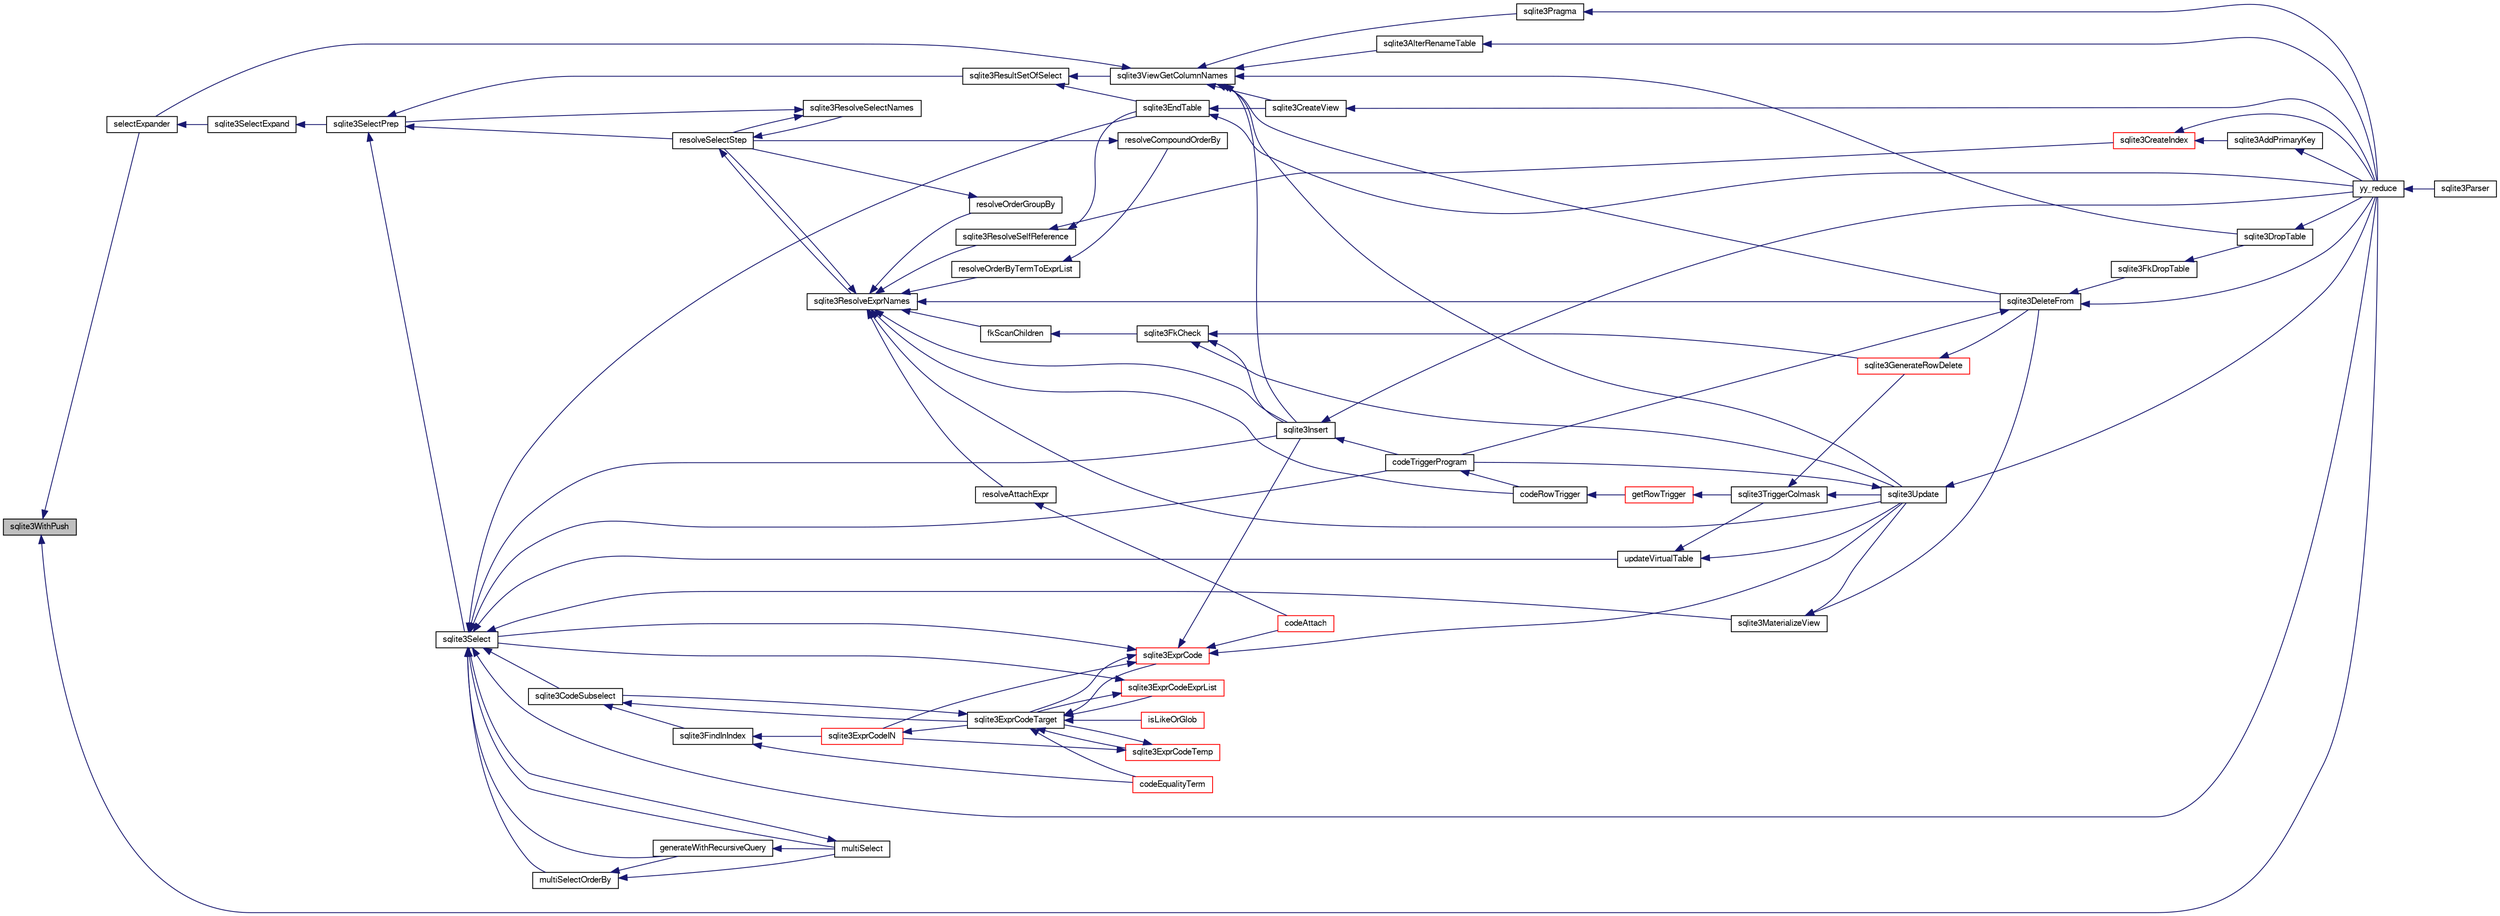 digraph "sqlite3WithPush"
{
  edge [fontname="FreeSans",fontsize="10",labelfontname="FreeSans",labelfontsize="10"];
  node [fontname="FreeSans",fontsize="10",shape=record];
  rankdir="LR";
  Node821217 [label="sqlite3WithPush",height=0.2,width=0.4,color="black", fillcolor="grey75", style="filled", fontcolor="black"];
  Node821217 -> Node821218 [dir="back",color="midnightblue",fontsize="10",style="solid",fontname="FreeSans"];
  Node821218 [label="selectExpander",height=0.2,width=0.4,color="black", fillcolor="white", style="filled",URL="$sqlite3_8c.html#abee977318fbf74531340c6e41b0ca953"];
  Node821218 -> Node821219 [dir="back",color="midnightblue",fontsize="10",style="solid",fontname="FreeSans"];
  Node821219 [label="sqlite3SelectExpand",height=0.2,width=0.4,color="black", fillcolor="white", style="filled",URL="$sqlite3_8c.html#ae55acd1d8219505e629c2148950fa3de"];
  Node821219 -> Node821220 [dir="back",color="midnightblue",fontsize="10",style="solid",fontname="FreeSans"];
  Node821220 [label="sqlite3SelectPrep",height=0.2,width=0.4,color="black", fillcolor="white", style="filled",URL="$sqlite3_8c.html#aa4385bd53c0a43dea72fbc23cc78e1c6"];
  Node821220 -> Node821221 [dir="back",color="midnightblue",fontsize="10",style="solid",fontname="FreeSans"];
  Node821221 [label="resolveSelectStep",height=0.2,width=0.4,color="black", fillcolor="white", style="filled",URL="$sqlite3_8c.html#a0b9015a9e505c63fd104dcbad672c814"];
  Node821221 -> Node821222 [dir="back",color="midnightblue",fontsize="10",style="solid",fontname="FreeSans"];
  Node821222 [label="sqlite3ResolveExprNames",height=0.2,width=0.4,color="black", fillcolor="white", style="filled",URL="$sqlite3_8c.html#a537cf717a3f847807d3a3fd65da636ad"];
  Node821222 -> Node821223 [dir="back",color="midnightblue",fontsize="10",style="solid",fontname="FreeSans"];
  Node821223 [label="resolveOrderByTermToExprList",height=0.2,width=0.4,color="black", fillcolor="white", style="filled",URL="$sqlite3_8c.html#ac7f7eabdc769257622ad90aac3e02fe6"];
  Node821223 -> Node821224 [dir="back",color="midnightblue",fontsize="10",style="solid",fontname="FreeSans"];
  Node821224 [label="resolveCompoundOrderBy",height=0.2,width=0.4,color="black", fillcolor="white", style="filled",URL="$sqlite3_8c.html#a462c5aa49cfd6aad6a92fa60ddefc569"];
  Node821224 -> Node821221 [dir="back",color="midnightblue",fontsize="10",style="solid",fontname="FreeSans"];
  Node821222 -> Node821225 [dir="back",color="midnightblue",fontsize="10",style="solid",fontname="FreeSans"];
  Node821225 [label="resolveOrderGroupBy",height=0.2,width=0.4,color="black", fillcolor="white", style="filled",URL="$sqlite3_8c.html#a4dc8ed6177a5de887eae1010992e3d00"];
  Node821225 -> Node821221 [dir="back",color="midnightblue",fontsize="10",style="solid",fontname="FreeSans"];
  Node821222 -> Node821221 [dir="back",color="midnightblue",fontsize="10",style="solid",fontname="FreeSans"];
  Node821222 -> Node821226 [dir="back",color="midnightblue",fontsize="10",style="solid",fontname="FreeSans"];
  Node821226 [label="sqlite3ResolveSelfReference",height=0.2,width=0.4,color="black", fillcolor="white", style="filled",URL="$sqlite3_8c.html#ab524095a849de78f8728167d19336094"];
  Node821226 -> Node821227 [dir="back",color="midnightblue",fontsize="10",style="solid",fontname="FreeSans"];
  Node821227 [label="sqlite3EndTable",height=0.2,width=0.4,color="black", fillcolor="white", style="filled",URL="$sqlite3_8c.html#a7b5f2c66c0f0b6f819d970ca389768b0"];
  Node821227 -> Node821228 [dir="back",color="midnightblue",fontsize="10",style="solid",fontname="FreeSans"];
  Node821228 [label="sqlite3CreateView",height=0.2,width=0.4,color="black", fillcolor="white", style="filled",URL="$sqlite3_8c.html#a9d85cb00ff71dee5cd9a019503a6982e"];
  Node821228 -> Node821229 [dir="back",color="midnightblue",fontsize="10",style="solid",fontname="FreeSans"];
  Node821229 [label="yy_reduce",height=0.2,width=0.4,color="black", fillcolor="white", style="filled",URL="$sqlite3_8c.html#a7c419a9b25711c666a9a2449ef377f14"];
  Node821229 -> Node821230 [dir="back",color="midnightblue",fontsize="10",style="solid",fontname="FreeSans"];
  Node821230 [label="sqlite3Parser",height=0.2,width=0.4,color="black", fillcolor="white", style="filled",URL="$sqlite3_8c.html#a0327d71a5fabe0b6a343d78a2602e72a"];
  Node821227 -> Node821229 [dir="back",color="midnightblue",fontsize="10",style="solid",fontname="FreeSans"];
  Node821226 -> Node821231 [dir="back",color="midnightblue",fontsize="10",style="solid",fontname="FreeSans"];
  Node821231 [label="sqlite3CreateIndex",height=0.2,width=0.4,color="red", fillcolor="white", style="filled",URL="$sqlite3_8c.html#a8dbe5e590ab6c58a8c45f34f7c81e825"];
  Node821231 -> Node821232 [dir="back",color="midnightblue",fontsize="10",style="solid",fontname="FreeSans"];
  Node821232 [label="sqlite3AddPrimaryKey",height=0.2,width=0.4,color="black", fillcolor="white", style="filled",URL="$sqlite3_8c.html#af2b0672c3379d2a7d927d210ae0ade62"];
  Node821232 -> Node821229 [dir="back",color="midnightblue",fontsize="10",style="solid",fontname="FreeSans"];
  Node821231 -> Node821229 [dir="back",color="midnightblue",fontsize="10",style="solid",fontname="FreeSans"];
  Node821222 -> Node821234 [dir="back",color="midnightblue",fontsize="10",style="solid",fontname="FreeSans"];
  Node821234 [label="resolveAttachExpr",height=0.2,width=0.4,color="black", fillcolor="white", style="filled",URL="$sqlite3_8c.html#a2b0ae2ee3fae38ccc805f582a9ce38f5"];
  Node821234 -> Node821235 [dir="back",color="midnightblue",fontsize="10",style="solid",fontname="FreeSans"];
  Node821235 [label="codeAttach",height=0.2,width=0.4,color="red", fillcolor="white", style="filled",URL="$sqlite3_8c.html#ade4e9e30d828a19c191fdcb098676d5b"];
  Node821222 -> Node821238 [dir="back",color="midnightblue",fontsize="10",style="solid",fontname="FreeSans"];
  Node821238 [label="sqlite3DeleteFrom",height=0.2,width=0.4,color="black", fillcolor="white", style="filled",URL="$sqlite3_8c.html#ab9b4b45349188b49eabb23f94608a091"];
  Node821238 -> Node821239 [dir="back",color="midnightblue",fontsize="10",style="solid",fontname="FreeSans"];
  Node821239 [label="sqlite3FkDropTable",height=0.2,width=0.4,color="black", fillcolor="white", style="filled",URL="$sqlite3_8c.html#a1218c6fc74e89152ceaa4760e82f5ef9"];
  Node821239 -> Node821240 [dir="back",color="midnightblue",fontsize="10",style="solid",fontname="FreeSans"];
  Node821240 [label="sqlite3DropTable",height=0.2,width=0.4,color="black", fillcolor="white", style="filled",URL="$sqlite3_8c.html#a5534f77364b5568783c0e50db3c9defb"];
  Node821240 -> Node821229 [dir="back",color="midnightblue",fontsize="10",style="solid",fontname="FreeSans"];
  Node821238 -> Node821241 [dir="back",color="midnightblue",fontsize="10",style="solid",fontname="FreeSans"];
  Node821241 [label="codeTriggerProgram",height=0.2,width=0.4,color="black", fillcolor="white", style="filled",URL="$sqlite3_8c.html#a120801f59d9281d201d2ff4b2606836e"];
  Node821241 -> Node821242 [dir="back",color="midnightblue",fontsize="10",style="solid",fontname="FreeSans"];
  Node821242 [label="codeRowTrigger",height=0.2,width=0.4,color="black", fillcolor="white", style="filled",URL="$sqlite3_8c.html#a463cea5aaaf388b560b206570a0022fc"];
  Node821242 -> Node821243 [dir="back",color="midnightblue",fontsize="10",style="solid",fontname="FreeSans"];
  Node821243 [label="getRowTrigger",height=0.2,width=0.4,color="red", fillcolor="white", style="filled",URL="$sqlite3_8c.html#a69626ef20b540d1a2b19cf56f3f45689"];
  Node821243 -> Node821251 [dir="back",color="midnightblue",fontsize="10",style="solid",fontname="FreeSans"];
  Node821251 [label="sqlite3TriggerColmask",height=0.2,width=0.4,color="black", fillcolor="white", style="filled",URL="$sqlite3_8c.html#acace8e99e37ae5e84ea03c65e820c540"];
  Node821251 -> Node821246 [dir="back",color="midnightblue",fontsize="10",style="solid",fontname="FreeSans"];
  Node821246 [label="sqlite3GenerateRowDelete",height=0.2,width=0.4,color="red", fillcolor="white", style="filled",URL="$sqlite3_8c.html#a2c76cbf3027fc18fdbb8cb4cd96b77d9"];
  Node821246 -> Node821238 [dir="back",color="midnightblue",fontsize="10",style="solid",fontname="FreeSans"];
  Node821251 -> Node821249 [dir="back",color="midnightblue",fontsize="10",style="solid",fontname="FreeSans"];
  Node821249 [label="sqlite3Update",height=0.2,width=0.4,color="black", fillcolor="white", style="filled",URL="$sqlite3_8c.html#ac5aa67c46e8cc8174566fabe6809fafa"];
  Node821249 -> Node821241 [dir="back",color="midnightblue",fontsize="10",style="solid",fontname="FreeSans"];
  Node821249 -> Node821229 [dir="back",color="midnightblue",fontsize="10",style="solid",fontname="FreeSans"];
  Node821238 -> Node821229 [dir="back",color="midnightblue",fontsize="10",style="solid",fontname="FreeSans"];
  Node821222 -> Node821252 [dir="back",color="midnightblue",fontsize="10",style="solid",fontname="FreeSans"];
  Node821252 [label="fkScanChildren",height=0.2,width=0.4,color="black", fillcolor="white", style="filled",URL="$sqlite3_8c.html#a67c9dcb484336b3155e7a82a037d4691"];
  Node821252 -> Node821253 [dir="back",color="midnightblue",fontsize="10",style="solid",fontname="FreeSans"];
  Node821253 [label="sqlite3FkCheck",height=0.2,width=0.4,color="black", fillcolor="white", style="filled",URL="$sqlite3_8c.html#aa38fb76c7d6f48f19772877a41703b92"];
  Node821253 -> Node821246 [dir="back",color="midnightblue",fontsize="10",style="solid",fontname="FreeSans"];
  Node821253 -> Node821248 [dir="back",color="midnightblue",fontsize="10",style="solid",fontname="FreeSans"];
  Node821248 [label="sqlite3Insert",height=0.2,width=0.4,color="black", fillcolor="white", style="filled",URL="$sqlite3_8c.html#a5b17c9c2000bae6bdff8e6be48d7dc2b"];
  Node821248 -> Node821241 [dir="back",color="midnightblue",fontsize="10",style="solid",fontname="FreeSans"];
  Node821248 -> Node821229 [dir="back",color="midnightblue",fontsize="10",style="solid",fontname="FreeSans"];
  Node821253 -> Node821249 [dir="back",color="midnightblue",fontsize="10",style="solid",fontname="FreeSans"];
  Node821222 -> Node821248 [dir="back",color="midnightblue",fontsize="10",style="solid",fontname="FreeSans"];
  Node821222 -> Node821242 [dir="back",color="midnightblue",fontsize="10",style="solid",fontname="FreeSans"];
  Node821222 -> Node821249 [dir="back",color="midnightblue",fontsize="10",style="solid",fontname="FreeSans"];
  Node821221 -> Node821254 [dir="back",color="midnightblue",fontsize="10",style="solid",fontname="FreeSans"];
  Node821254 [label="sqlite3ResolveSelectNames",height=0.2,width=0.4,color="black", fillcolor="white", style="filled",URL="$sqlite3_8c.html#a0cf10c480643b1ab9eaa02056a400734"];
  Node821254 -> Node821221 [dir="back",color="midnightblue",fontsize="10",style="solid",fontname="FreeSans"];
  Node821254 -> Node821220 [dir="back",color="midnightblue",fontsize="10",style="solid",fontname="FreeSans"];
  Node821220 -> Node821255 [dir="back",color="midnightblue",fontsize="10",style="solid",fontname="FreeSans"];
  Node821255 [label="sqlite3ResultSetOfSelect",height=0.2,width=0.4,color="black", fillcolor="white", style="filled",URL="$sqlite3_8c.html#ade35a86757654a36498d74152aa2fda8"];
  Node821255 -> Node821227 [dir="back",color="midnightblue",fontsize="10",style="solid",fontname="FreeSans"];
  Node821255 -> Node821256 [dir="back",color="midnightblue",fontsize="10",style="solid",fontname="FreeSans"];
  Node821256 [label="sqlite3ViewGetColumnNames",height=0.2,width=0.4,color="black", fillcolor="white", style="filled",URL="$sqlite3_8c.html#aebc7cd8d9e2bd174ae0a60363d3f6ce8"];
  Node821256 -> Node821257 [dir="back",color="midnightblue",fontsize="10",style="solid",fontname="FreeSans"];
  Node821257 [label="sqlite3AlterRenameTable",height=0.2,width=0.4,color="black", fillcolor="white", style="filled",URL="$sqlite3_8c.html#aa5cfdb507ff74e559f2efb0318c96d2c"];
  Node821257 -> Node821229 [dir="back",color="midnightblue",fontsize="10",style="solid",fontname="FreeSans"];
  Node821256 -> Node821228 [dir="back",color="midnightblue",fontsize="10",style="solid",fontname="FreeSans"];
  Node821256 -> Node821240 [dir="back",color="midnightblue",fontsize="10",style="solid",fontname="FreeSans"];
  Node821256 -> Node821238 [dir="back",color="midnightblue",fontsize="10",style="solid",fontname="FreeSans"];
  Node821256 -> Node821248 [dir="back",color="midnightblue",fontsize="10",style="solid",fontname="FreeSans"];
  Node821256 -> Node821258 [dir="back",color="midnightblue",fontsize="10",style="solid",fontname="FreeSans"];
  Node821258 [label="sqlite3Pragma",height=0.2,width=0.4,color="black", fillcolor="white", style="filled",URL="$sqlite3_8c.html#a111391370f58f8e6a6eca51fd34d62ed"];
  Node821258 -> Node821229 [dir="back",color="midnightblue",fontsize="10",style="solid",fontname="FreeSans"];
  Node821256 -> Node821218 [dir="back",color="midnightblue",fontsize="10",style="solid",fontname="FreeSans"];
  Node821256 -> Node821249 [dir="back",color="midnightblue",fontsize="10",style="solid",fontname="FreeSans"];
  Node821220 -> Node821259 [dir="back",color="midnightblue",fontsize="10",style="solid",fontname="FreeSans"];
  Node821259 [label="sqlite3Select",height=0.2,width=0.4,color="black", fillcolor="white", style="filled",URL="$sqlite3_8c.html#a2465ee8c956209ba4b272477b7c21a45"];
  Node821259 -> Node821260 [dir="back",color="midnightblue",fontsize="10",style="solid",fontname="FreeSans"];
  Node821260 [label="sqlite3CodeSubselect",height=0.2,width=0.4,color="black", fillcolor="white", style="filled",URL="$sqlite3_8c.html#aa69b46d2204a1d1b110107a1be12ee0c"];
  Node821260 -> Node821261 [dir="back",color="midnightblue",fontsize="10",style="solid",fontname="FreeSans"];
  Node821261 [label="sqlite3FindInIndex",height=0.2,width=0.4,color="black", fillcolor="white", style="filled",URL="$sqlite3_8c.html#af7d8c56ab0231f44bb5f87b3fafeffb2"];
  Node821261 -> Node821262 [dir="back",color="midnightblue",fontsize="10",style="solid",fontname="FreeSans"];
  Node821262 [label="sqlite3ExprCodeIN",height=0.2,width=0.4,color="red", fillcolor="white", style="filled",URL="$sqlite3_8c.html#ad9cf4f5b5ffb90c24a4a0900c8626193"];
  Node821262 -> Node821263 [dir="back",color="midnightblue",fontsize="10",style="solid",fontname="FreeSans"];
  Node821263 [label="sqlite3ExprCodeTarget",height=0.2,width=0.4,color="black", fillcolor="white", style="filled",URL="$sqlite3_8c.html#a4f308397a0a3ed299ed31aaa1ae2a293"];
  Node821263 -> Node821260 [dir="back",color="midnightblue",fontsize="10",style="solid",fontname="FreeSans"];
  Node821263 -> Node821264 [dir="back",color="midnightblue",fontsize="10",style="solid",fontname="FreeSans"];
  Node821264 [label="sqlite3ExprCodeTemp",height=0.2,width=0.4,color="red", fillcolor="white", style="filled",URL="$sqlite3_8c.html#a3bc5c1ccb3c5851847e2aeb4a84ae1fc"];
  Node821264 -> Node821262 [dir="back",color="midnightblue",fontsize="10",style="solid",fontname="FreeSans"];
  Node821264 -> Node821263 [dir="back",color="midnightblue",fontsize="10",style="solid",fontname="FreeSans"];
  Node821263 -> Node821277 [dir="back",color="midnightblue",fontsize="10",style="solid",fontname="FreeSans"];
  Node821277 [label="sqlite3ExprCode",height=0.2,width=0.4,color="red", fillcolor="white", style="filled",URL="$sqlite3_8c.html#a75f270fb0b111b86924cca4ea507b417"];
  Node821277 -> Node821262 [dir="back",color="midnightblue",fontsize="10",style="solid",fontname="FreeSans"];
  Node821277 -> Node821263 [dir="back",color="midnightblue",fontsize="10",style="solid",fontname="FreeSans"];
  Node821277 -> Node821235 [dir="back",color="midnightblue",fontsize="10",style="solid",fontname="FreeSans"];
  Node821277 -> Node821248 [dir="back",color="midnightblue",fontsize="10",style="solid",fontname="FreeSans"];
  Node821277 -> Node821259 [dir="back",color="midnightblue",fontsize="10",style="solid",fontname="FreeSans"];
  Node821277 -> Node821249 [dir="back",color="midnightblue",fontsize="10",style="solid",fontname="FreeSans"];
  Node821263 -> Node821286 [dir="back",color="midnightblue",fontsize="10",style="solid",fontname="FreeSans"];
  Node821286 [label="sqlite3ExprCodeExprList",height=0.2,width=0.4,color="red", fillcolor="white", style="filled",URL="$sqlite3_8c.html#a05b2b3dc3de7565de24eb3a2ff4e9566"];
  Node821286 -> Node821263 [dir="back",color="midnightblue",fontsize="10",style="solid",fontname="FreeSans"];
  Node821286 -> Node821259 [dir="back",color="midnightblue",fontsize="10",style="solid",fontname="FreeSans"];
  Node821263 -> Node821289 [dir="back",color="midnightblue",fontsize="10",style="solid",fontname="FreeSans"];
  Node821289 [label="isLikeOrGlob",height=0.2,width=0.4,color="red", fillcolor="white", style="filled",URL="$sqlite3_8c.html#a6c38e495198bf8976f68d1a6ebd74a50"];
  Node821263 -> Node821298 [dir="back",color="midnightblue",fontsize="10",style="solid",fontname="FreeSans"];
  Node821298 [label="codeEqualityTerm",height=0.2,width=0.4,color="red", fillcolor="white", style="filled",URL="$sqlite3_8c.html#ad88a57073f031452c9843e97f15acc47"];
  Node821261 -> Node821298 [dir="back",color="midnightblue",fontsize="10",style="solid",fontname="FreeSans"];
  Node821260 -> Node821263 [dir="back",color="midnightblue",fontsize="10",style="solid",fontname="FreeSans"];
  Node821259 -> Node821227 [dir="back",color="midnightblue",fontsize="10",style="solid",fontname="FreeSans"];
  Node821259 -> Node821300 [dir="back",color="midnightblue",fontsize="10",style="solid",fontname="FreeSans"];
  Node821300 [label="sqlite3MaterializeView",height=0.2,width=0.4,color="black", fillcolor="white", style="filled",URL="$sqlite3_8c.html#a4557984b0b75f998fb0c3f231c9b1def"];
  Node821300 -> Node821238 [dir="back",color="midnightblue",fontsize="10",style="solid",fontname="FreeSans"];
  Node821300 -> Node821249 [dir="back",color="midnightblue",fontsize="10",style="solid",fontname="FreeSans"];
  Node821259 -> Node821248 [dir="back",color="midnightblue",fontsize="10",style="solid",fontname="FreeSans"];
  Node821259 -> Node821282 [dir="back",color="midnightblue",fontsize="10",style="solid",fontname="FreeSans"];
  Node821282 [label="generateWithRecursiveQuery",height=0.2,width=0.4,color="black", fillcolor="white", style="filled",URL="$sqlite3_8c.html#ade2c3663fa9c3b9676507984b9483942"];
  Node821282 -> Node821283 [dir="back",color="midnightblue",fontsize="10",style="solid",fontname="FreeSans"];
  Node821283 [label="multiSelect",height=0.2,width=0.4,color="black", fillcolor="white", style="filled",URL="$sqlite3_8c.html#a6456c61f3d9b2389738753cedfa24fa7"];
  Node821283 -> Node821259 [dir="back",color="midnightblue",fontsize="10",style="solid",fontname="FreeSans"];
  Node821259 -> Node821283 [dir="back",color="midnightblue",fontsize="10",style="solid",fontname="FreeSans"];
  Node821259 -> Node821284 [dir="back",color="midnightblue",fontsize="10",style="solid",fontname="FreeSans"];
  Node821284 [label="multiSelectOrderBy",height=0.2,width=0.4,color="black", fillcolor="white", style="filled",URL="$sqlite3_8c.html#afcdb8488c6f4dfdadaf9f04bca35b808"];
  Node821284 -> Node821282 [dir="back",color="midnightblue",fontsize="10",style="solid",fontname="FreeSans"];
  Node821284 -> Node821283 [dir="back",color="midnightblue",fontsize="10",style="solid",fontname="FreeSans"];
  Node821259 -> Node821241 [dir="back",color="midnightblue",fontsize="10",style="solid",fontname="FreeSans"];
  Node821259 -> Node821301 [dir="back",color="midnightblue",fontsize="10",style="solid",fontname="FreeSans"];
  Node821301 [label="updateVirtualTable",height=0.2,width=0.4,color="black", fillcolor="white", style="filled",URL="$sqlite3_8c.html#a740220531db9293c39a2cdd7da3f74e1"];
  Node821301 -> Node821251 [dir="back",color="midnightblue",fontsize="10",style="solid",fontname="FreeSans"];
  Node821301 -> Node821249 [dir="back",color="midnightblue",fontsize="10",style="solid",fontname="FreeSans"];
  Node821259 -> Node821229 [dir="back",color="midnightblue",fontsize="10",style="solid",fontname="FreeSans"];
  Node821217 -> Node821229 [dir="back",color="midnightblue",fontsize="10",style="solid",fontname="FreeSans"];
}
